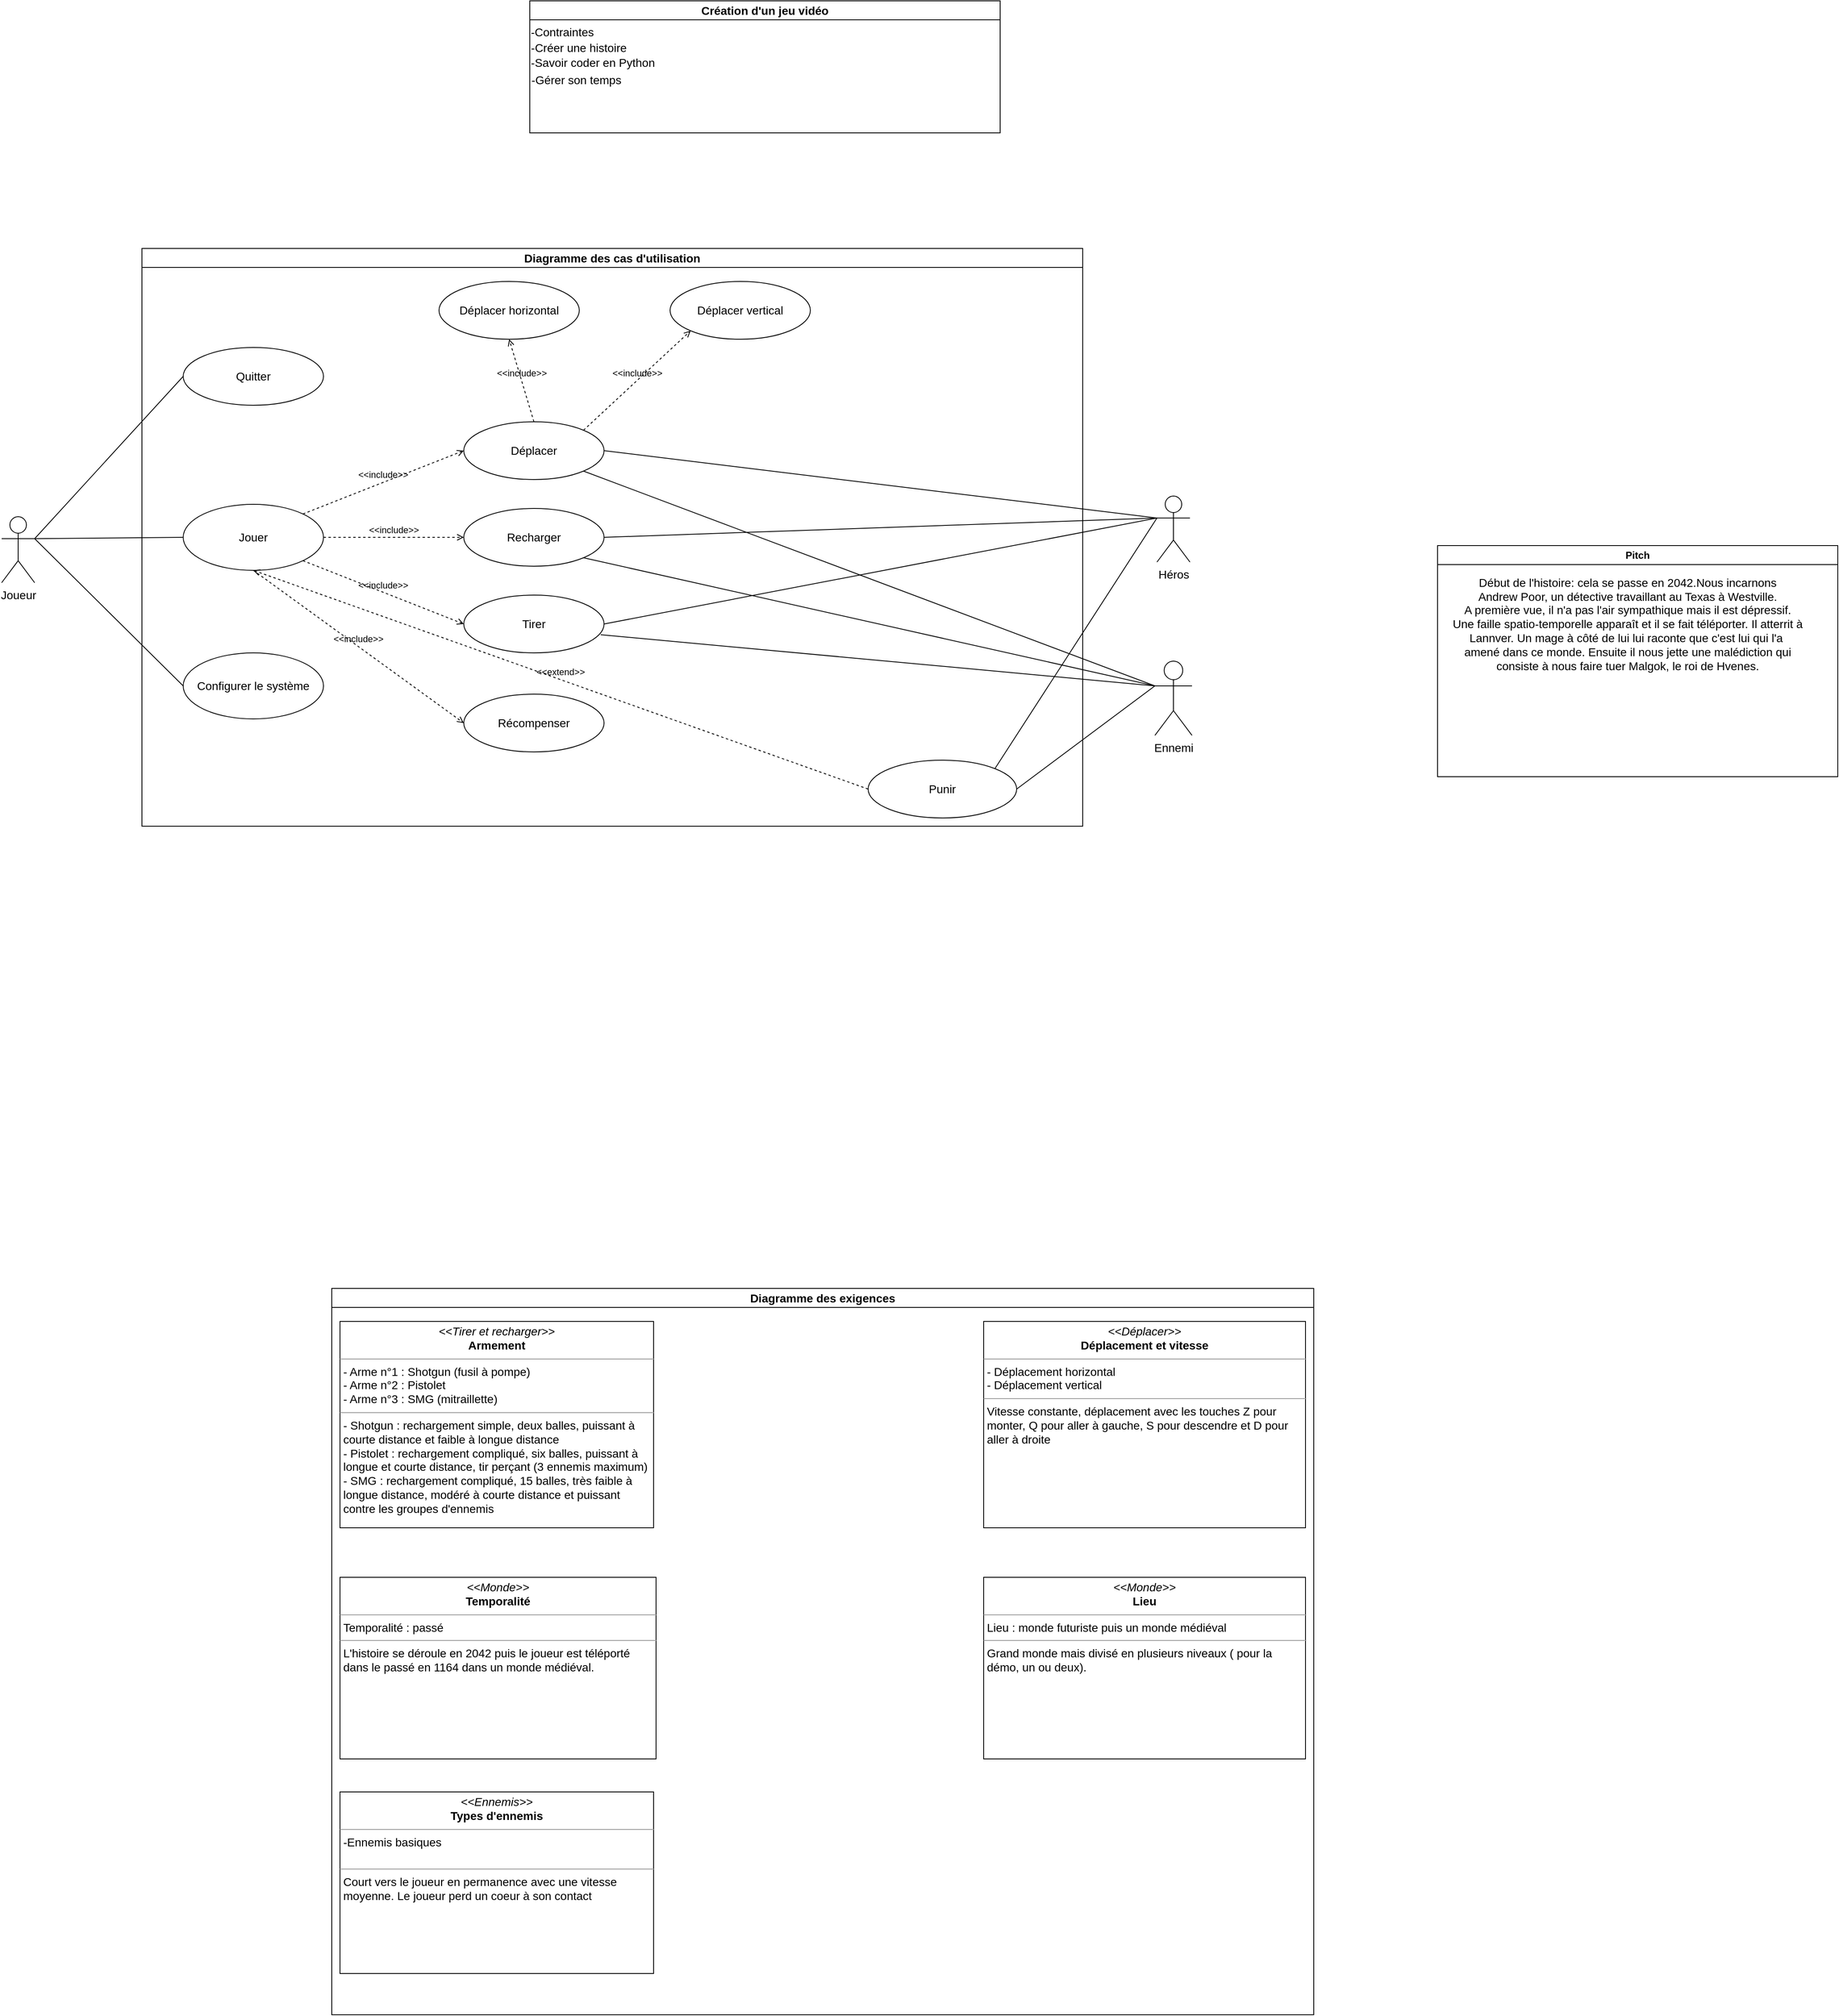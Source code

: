 <mxfile version="21.2.3" type="device">
  <diagram name="Page-1" id="J5yoQXSGE1Efcgn4kzaQ">
    <mxGraphModel dx="3088" dy="1965" grid="1" gridSize="10" guides="1" tooltips="1" connect="1" arrows="1" fold="1" page="1" pageScale="1" pageWidth="827" pageHeight="1169" math="0" shadow="0">
      <root>
        <mxCell id="0" />
        <mxCell id="1" parent="0" />
        <mxCell id="H3a2B9aaKix7JA2hWV9J-6" value="&lt;font style=&quot;font-size: 14px;&quot;&gt;Création d&#39;un jeu vidéo&lt;/font&gt;" style="swimlane;whiteSpace=wrap;html=1;" parent="1" vertex="1">
          <mxGeometry x="-470" y="-520" width="570" height="160" as="geometry" />
        </mxCell>
        <mxCell id="H3a2B9aaKix7JA2hWV9J-7" value="&lt;font style=&quot;font-size: 14px;&quot;&gt;-Contraintes&lt;/font&gt;" style="text;html=1;align=center;verticalAlign=middle;resizable=0;points=[];autosize=1;strokeColor=none;fillColor=none;" parent="H3a2B9aaKix7JA2hWV9J-6" vertex="1">
          <mxGeometry x="-11" y="23" width="100" height="30" as="geometry" />
        </mxCell>
        <mxCell id="H3a2B9aaKix7JA2hWV9J-8" value="&lt;font style=&quot;font-size: 14px;&quot;&gt;-Savoir coder en Python&lt;/font&gt;" style="text;html=1;align=center;verticalAlign=middle;resizable=0;points=[];autosize=1;strokeColor=none;fillColor=none;" parent="H3a2B9aaKix7JA2hWV9J-6" vertex="1">
          <mxGeometry x="-9" y="60" width="170" height="30" as="geometry" />
        </mxCell>
        <mxCell id="H3a2B9aaKix7JA2hWV9J-10" value="&lt;font style=&quot;font-size: 14px;&quot;&gt;-Créer une histoire&lt;/font&gt;" style="text;html=1;align=center;verticalAlign=middle;resizable=0;points=[];autosize=1;strokeColor=none;fillColor=none;" parent="H3a2B9aaKix7JA2hWV9J-6" vertex="1">
          <mxGeometry x="-11" y="42" width="140" height="30" as="geometry" />
        </mxCell>
        <mxCell id="H3a2B9aaKix7JA2hWV9J-11" value="&lt;font style=&quot;font-size: 14px;&quot;&gt;-Gérer son temps&lt;/font&gt;" style="text;html=1;align=center;verticalAlign=middle;resizable=0;points=[];autosize=1;strokeColor=none;fillColor=none;" parent="H3a2B9aaKix7JA2hWV9J-6" vertex="1">
          <mxGeometry x="-9" y="81" width="130" height="30" as="geometry" />
        </mxCell>
        <mxCell id="H3a2B9aaKix7JA2hWV9J-16" value="Pitch" style="swimlane;whiteSpace=wrap;html=1;movable=1;resizable=1;rotatable=1;deletable=1;editable=1;locked=0;connectable=1;" parent="1" vertex="1">
          <mxGeometry x="630" y="140" width="485" height="280" as="geometry" />
        </mxCell>
        <mxCell id="H3a2B9aaKix7JA2hWV9J-20" value="&lt;div style=&quot;border-color: var(--border-color);&quot;&gt;&lt;font style=&quot;font-size: 14px;&quot;&gt;Début de l&#39;histoire: cela se passe en 2042.Nous incarnons&lt;/font&gt;&lt;/div&gt;&lt;div style=&quot;border-color: var(--border-color);&quot;&gt;&lt;span style=&quot;border-color: var(--border-color); background-color: initial;&quot;&gt;&lt;font style=&quot;font-size: 14px;&quot;&gt;Andrew Poor, un détective travaillant au Texas à Westville.&lt;/font&gt;&lt;/span&gt;&lt;/div&gt;&lt;div style=&quot;border-color: var(--border-color);&quot;&gt;&lt;span style=&quot;border-color: var(--border-color); background-color: initial;&quot;&gt;&lt;font style=&quot;font-size: 14px;&quot;&gt;A première vue, il n&#39;a pas l&#39;air sympathique mais il est dépressif.&lt;/font&gt;&lt;/span&gt;&lt;/div&gt;&lt;div style=&quot;border-color: var(--border-color);&quot;&gt;&lt;span style=&quot;border-color: var(--border-color); background-color: initial;&quot;&gt;&lt;font style=&quot;font-size: 14px;&quot;&gt;Une faille spatio-temporelle apparaît et il se fait téléporter. Il atterrit à&lt;/font&gt;&lt;/span&gt;&lt;/div&gt;&lt;div style=&quot;border-color: var(--border-color);&quot;&gt;&lt;span style=&quot;border-color: var(--border-color); background-color: initial;&quot;&gt;&lt;font style=&quot;font-size: 14px;&quot;&gt;Lannver. Un mage à côté de lui lui raconte que c&#39;est lui qui l&#39;a&amp;nbsp;&lt;/font&gt;&lt;/span&gt;&lt;/div&gt;&lt;div style=&quot;border-color: var(--border-color);&quot;&gt;&lt;span style=&quot;border-color: var(--border-color); background-color: initial;&quot;&gt;&lt;font style=&quot;font-size: 14px;&quot;&gt;amené dans ce monde. Ensuite il nous jette une malédiction qui&lt;/font&gt;&lt;/span&gt;&lt;/div&gt;&lt;div style=&quot;border-color: var(--border-color);&quot;&gt;&lt;span style=&quot;border-color: var(--border-color); background-color: initial;&quot;&gt;&lt;font style=&quot;font-size: 14px;&quot;&gt;consiste à nous faire tuer Malgok, le roi de Hvenes.&lt;/font&gt;&lt;/span&gt;&lt;/div&gt;" style="text;html=1;align=center;verticalAlign=middle;resizable=0;points=[];autosize=1;strokeColor=none;fillColor=none;fontSize=14;" parent="H3a2B9aaKix7JA2hWV9J-16" vertex="1">
          <mxGeometry x="5" y="30" width="450" height="130" as="geometry" />
        </mxCell>
        <mxCell id="H3a2B9aaKix7JA2hWV9J-21" value="&lt;div style=&quot;text-align: justify;&quot;&gt;&lt;br&gt;&lt;/div&gt;" style="text;html=1;align=center;verticalAlign=middle;resizable=0;points=[];autosize=1;strokeColor=none;fillColor=none;rotation=0;" parent="1" vertex="1">
          <mxGeometry x="-60" y="-5" width="20" height="30" as="geometry" />
        </mxCell>
        <mxCell id="_kv9vL3zjR1TitW6Mm7y-2" value="&lt;font style=&quot;font-size: 14px;&quot;&gt;Joueur&lt;/font&gt;" style="shape=umlActor;verticalLabelPosition=bottom;verticalAlign=top;html=1;" parent="1" vertex="1">
          <mxGeometry x="-1110" y="105" width="40" height="80" as="geometry" />
        </mxCell>
        <mxCell id="_kv9vL3zjR1TitW6Mm7y-58" value="&lt;font style=&quot;font-size: 14px;&quot;&gt;Diagramme des cas d&#39;utilisation&lt;/font&gt;" style="swimlane;whiteSpace=wrap;html=1;startSize=23;" parent="1" vertex="1">
          <mxGeometry x="-940" y="-220" width="1140" height="700" as="geometry" />
        </mxCell>
        <mxCell id="_kv9vL3zjR1TitW6Mm7y-60" value="&lt;font style=&quot;font-size: 14px;&quot;&gt;Déplacer horizontal&lt;/font&gt;" style="ellipse;whiteSpace=wrap;html=1;" parent="_kv9vL3zjR1TitW6Mm7y-58" vertex="1">
          <mxGeometry x="360" y="40" width="170" height="70" as="geometry" />
        </mxCell>
        <mxCell id="_kv9vL3zjR1TitW6Mm7y-61" value="&lt;font style=&quot;font-size: 14px;&quot;&gt;Déplacer vertical&lt;/font&gt;" style="ellipse;whiteSpace=wrap;html=1;" parent="_kv9vL3zjR1TitW6Mm7y-58" vertex="1">
          <mxGeometry x="640" y="40" width="170" height="70" as="geometry" />
        </mxCell>
        <mxCell id="_kv9vL3zjR1TitW6Mm7y-38" value="&lt;span style=&quot;font-size: 14px;&quot;&gt;Quitter&lt;/span&gt;" style="ellipse;whiteSpace=wrap;html=1;" parent="_kv9vL3zjR1TitW6Mm7y-58" vertex="1">
          <mxGeometry x="50" y="120" width="170" height="70" as="geometry" />
        </mxCell>
        <mxCell id="_kv9vL3zjR1TitW6Mm7y-40" value="&lt;span style=&quot;font-size: 14px;&quot;&gt;Déplacer&lt;/span&gt;" style="ellipse;whiteSpace=wrap;html=1;" parent="_kv9vL3zjR1TitW6Mm7y-58" vertex="1">
          <mxGeometry x="390" y="210" width="170" height="70" as="geometry" />
        </mxCell>
        <mxCell id="_kv9vL3zjR1TitW6Mm7y-41" value="&lt;font style=&quot;font-size: 14px;&quot;&gt;Recharger&lt;/font&gt;" style="ellipse;whiteSpace=wrap;html=1;" parent="_kv9vL3zjR1TitW6Mm7y-58" vertex="1">
          <mxGeometry x="390" y="315" width="170" height="70" as="geometry" />
        </mxCell>
        <mxCell id="_kv9vL3zjR1TitW6Mm7y-42" value="&lt;font style=&quot;font-size: 14px;&quot;&gt;Tirer&lt;/font&gt;" style="ellipse;whiteSpace=wrap;html=1;" parent="_kv9vL3zjR1TitW6Mm7y-58" vertex="1">
          <mxGeometry x="390" y="420" width="170" height="70" as="geometry" />
        </mxCell>
        <mxCell id="D3dYorw328JU1LhzHYPx-1" value="&lt;font style=&quot;font-size: 14px;&quot;&gt;Récompenser&lt;/font&gt;" style="ellipse;whiteSpace=wrap;html=1;" vertex="1" parent="_kv9vL3zjR1TitW6Mm7y-58">
          <mxGeometry x="390" y="540" width="170" height="70" as="geometry" />
        </mxCell>
        <mxCell id="D3dYorw328JU1LhzHYPx-2" value="&lt;font style=&quot;font-size: 14px;&quot;&gt;Punir&lt;/font&gt;" style="ellipse;whiteSpace=wrap;html=1;" vertex="1" parent="_kv9vL3zjR1TitW6Mm7y-58">
          <mxGeometry x="880" y="620" width="180" height="70" as="geometry" />
        </mxCell>
        <mxCell id="D3dYorw328JU1LhzHYPx-35" value="&lt;font style=&quot;font-size: 14px;&quot;&gt;Jouer&lt;/font&gt;" style="ellipse;whiteSpace=wrap;html=1;" vertex="1" parent="_kv9vL3zjR1TitW6Mm7y-58">
          <mxGeometry x="50" y="310" width="170" height="80" as="geometry" />
        </mxCell>
        <mxCell id="D3dYorw328JU1LhzHYPx-36" value="&lt;font style=&quot;font-size: 14px;&quot;&gt;Configurer le système&lt;/font&gt;" style="ellipse;whiteSpace=wrap;html=1;" vertex="1" parent="_kv9vL3zjR1TitW6Mm7y-58">
          <mxGeometry x="50" y="490" width="170" height="80" as="geometry" />
        </mxCell>
        <mxCell id="D3dYorw328JU1LhzHYPx-44" value="&amp;lt;&amp;lt;extend&amp;gt;&amp;gt;" style="html=1;verticalAlign=bottom;labelBackgroundColor=none;endArrow=open;endFill=0;dashed=1;rounded=0;entryX=0.5;entryY=1;entryDx=0;entryDy=0;exitX=0;exitY=0.5;exitDx=0;exitDy=0;" edge="1" parent="_kv9vL3zjR1TitW6Mm7y-58" source="D3dYorw328JU1LhzHYPx-2" target="D3dYorw328JU1LhzHYPx-35">
          <mxGeometry width="160" relative="1" as="geometry">
            <mxPoint x="650" y="590" as="sourcePoint" />
            <mxPoint x="810" y="590" as="targetPoint" />
          </mxGeometry>
        </mxCell>
        <mxCell id="D3dYorw328JU1LhzHYPx-45" value="&amp;lt;&amp;lt;include&amp;gt;&amp;gt;" style="html=1;verticalAlign=bottom;labelBackgroundColor=none;endArrow=open;endFill=0;dashed=1;rounded=0;entryX=0;entryY=0.5;entryDx=0;entryDy=0;exitX=0.5;exitY=1;exitDx=0;exitDy=0;" edge="1" parent="_kv9vL3zjR1TitW6Mm7y-58" source="D3dYorw328JU1LhzHYPx-35" target="D3dYorw328JU1LhzHYPx-1">
          <mxGeometry width="160" relative="1" as="geometry">
            <mxPoint x="380" y="654.5" as="sourcePoint" />
            <mxPoint x="540" y="654.5" as="targetPoint" />
          </mxGeometry>
        </mxCell>
        <mxCell id="D3dYorw328JU1LhzHYPx-47" value="&amp;lt;&amp;lt;include&amp;gt;&amp;gt;" style="html=1;verticalAlign=bottom;labelBackgroundColor=none;endArrow=open;endFill=0;dashed=1;rounded=0;exitX=1;exitY=0;exitDx=0;exitDy=0;entryX=0;entryY=1;entryDx=0;entryDy=0;" edge="1" parent="_kv9vL3zjR1TitW6Mm7y-58" source="_kv9vL3zjR1TitW6Mm7y-40" target="_kv9vL3zjR1TitW6Mm7y-61">
          <mxGeometry width="160" relative="1" as="geometry">
            <mxPoint x="680" y="154.5" as="sourcePoint" />
            <mxPoint x="840" y="154.5" as="targetPoint" />
          </mxGeometry>
        </mxCell>
        <mxCell id="D3dYorw328JU1LhzHYPx-46" value="&amp;lt;&amp;lt;include&amp;gt;&amp;gt;" style="html=1;verticalAlign=bottom;labelBackgroundColor=none;endArrow=open;endFill=0;dashed=1;rounded=0;exitX=0.5;exitY=0;exitDx=0;exitDy=0;entryX=0.5;entryY=1;entryDx=0;entryDy=0;" edge="1" parent="_kv9vL3zjR1TitW6Mm7y-58" source="_kv9vL3zjR1TitW6Mm7y-40" target="_kv9vL3zjR1TitW6Mm7y-60">
          <mxGeometry width="160" relative="1" as="geometry">
            <mxPoint x="410" y="190" as="sourcePoint" />
            <mxPoint x="570" y="190" as="targetPoint" />
          </mxGeometry>
        </mxCell>
        <mxCell id="D3dYorw328JU1LhzHYPx-51" value="&amp;lt;&amp;lt;include&amp;gt;&amp;gt;" style="html=1;verticalAlign=bottom;labelBackgroundColor=none;endArrow=open;endFill=0;dashed=1;rounded=0;exitX=1;exitY=0;exitDx=0;exitDy=0;entryX=0;entryY=0.5;entryDx=0;entryDy=0;" edge="1" parent="_kv9vL3zjR1TitW6Mm7y-58" source="D3dYorw328JU1LhzHYPx-35" target="_kv9vL3zjR1TitW6Mm7y-40">
          <mxGeometry width="160" relative="1" as="geometry">
            <mxPoint x="200" y="310" as="sourcePoint" />
            <mxPoint x="360" y="310" as="targetPoint" />
          </mxGeometry>
        </mxCell>
        <mxCell id="D3dYorw328JU1LhzHYPx-52" value="&amp;lt;&amp;lt;include&amp;gt;&amp;gt;" style="html=1;verticalAlign=bottom;labelBackgroundColor=none;endArrow=open;endFill=0;dashed=1;rounded=0;exitX=1;exitY=0.5;exitDx=0;exitDy=0;entryX=0;entryY=0.5;entryDx=0;entryDy=0;" edge="1" parent="_kv9vL3zjR1TitW6Mm7y-58" source="D3dYorw328JU1LhzHYPx-35" target="_kv9vL3zjR1TitW6Mm7y-41">
          <mxGeometry width="160" relative="1" as="geometry">
            <mxPoint x="220" y="349.5" as="sourcePoint" />
            <mxPoint x="380" y="349.5" as="targetPoint" />
          </mxGeometry>
        </mxCell>
        <mxCell id="D3dYorw328JU1LhzHYPx-53" value="&amp;lt;&amp;lt;include&amp;gt;&amp;gt;" style="html=1;verticalAlign=bottom;labelBackgroundColor=none;endArrow=open;endFill=0;dashed=1;rounded=0;exitX=1;exitY=1;exitDx=0;exitDy=0;entryX=0;entryY=0.5;entryDx=0;entryDy=0;" edge="1" parent="_kv9vL3zjR1TitW6Mm7y-58" source="D3dYorw328JU1LhzHYPx-35" target="_kv9vL3zjR1TitW6Mm7y-42">
          <mxGeometry width="160" relative="1" as="geometry">
            <mxPoint x="195.104" y="378.284" as="sourcePoint" />
            <mxPoint x="390" y="455" as="targetPoint" />
          </mxGeometry>
        </mxCell>
        <mxCell id="nSdSXmZjGOFJe-a4890y-4" value="&lt;font style=&quot;font-size: 14px;&quot;&gt;Diagramme des exigences&lt;/font&gt;" style="swimlane;whiteSpace=wrap;html=1;" parent="1" vertex="1">
          <mxGeometry x="-710" y="1040" width="1190" height="880" as="geometry" />
        </mxCell>
        <mxCell id="nSdSXmZjGOFJe-a4890y-6" value="&lt;p style=&quot;margin: 4px 0px 0px; text-align: center; font-size: 14px;&quot;&gt;&lt;font style=&quot;font-size: 14px;&quot;&gt;&lt;i style=&quot;&quot;&gt;&amp;lt;&amp;lt;Tirer et recharger&amp;gt;&amp;gt;&lt;/i&gt;&lt;br&gt;&lt;b style=&quot;&quot;&gt;Armement&lt;/b&gt;&lt;/font&gt;&lt;/p&gt;&lt;hr style=&quot;font-size: 14px;&quot; size=&quot;1&quot;&gt;&lt;p style=&quot;margin: 0px 0px 0px 4px; font-size: 14px;&quot;&gt;&lt;font style=&quot;font-size: 14px;&quot;&gt;- Arme n°1 : Shotgun (fusil à pompe)&lt;br&gt;&lt;/font&gt;&lt;/p&gt;&lt;p style=&quot;margin: 0px 0px 0px 4px; font-size: 14px;&quot;&gt;&lt;font style=&quot;font-size: 14px;&quot;&gt;- Arme n°2 : Pistolet&lt;/font&gt;&lt;/p&gt;&lt;p style=&quot;margin: 0px 0px 0px 4px; font-size: 14px;&quot;&gt;&lt;font style=&quot;font-size: 14px;&quot;&gt;- Arme n°3 : SMG (mitraillette)&lt;/font&gt;&lt;/p&gt;&lt;hr style=&quot;font-size: 14px;&quot; size=&quot;1&quot;&gt;&lt;p style=&quot;margin: 0px 0px 0px 4px; font-size: 14px;&quot;&gt;- Shotgun : rechargement simple, deux balles, puissant à courte distance et faible à longue distance&lt;/p&gt;&lt;p style=&quot;margin: 0px 0px 0px 4px; font-size: 14px;&quot;&gt;- Pistolet : rechargement compliqué, six balles, puissant à longue et courte distance, tir perçant (3 ennemis maximum)&lt;/p&gt;&lt;p style=&quot;margin: 0px 0px 0px 4px; font-size: 14px;&quot;&gt;&lt;span style=&quot;background-color: initial;&quot;&gt;- SMG : rechargement compliqué, 15 balles, très faible à longue distance, modéré à courte distance et puissant contre les groupes d&#39;ennemis&lt;/span&gt;&lt;br&gt;&lt;/p&gt;" style="verticalAlign=top;align=left;overflow=fill;fontSize=12;fontFamily=Helvetica;html=1;whiteSpace=wrap;" parent="nSdSXmZjGOFJe-a4890y-4" vertex="1">
          <mxGeometry x="10" y="40" width="380" height="250" as="geometry" />
        </mxCell>
        <mxCell id="nSdSXmZjGOFJe-a4890y-7" value="&lt;p style=&quot;margin: 4px 0px 0px; text-align: center; font-size: 14px;&quot;&gt;&lt;font style=&quot;font-size: 14px;&quot;&gt;&lt;i style=&quot;&quot;&gt;&amp;lt;&amp;lt;Déplacer&amp;gt;&amp;gt;&lt;/i&gt;&lt;br&gt;&lt;b style=&quot;&quot;&gt;Déplacement et vitesse&lt;/b&gt;&lt;/font&gt;&lt;/p&gt;&lt;hr style=&quot;font-size: 14px;&quot; size=&quot;1&quot;&gt;&lt;p style=&quot;margin: 0px 0px 0px 4px; font-size: 14px;&quot;&gt;&lt;font style=&quot;font-size: 14px;&quot;&gt;- Déplacement horizontal&lt;br&gt;- Déplacement vertical&lt;/font&gt;&lt;/p&gt;&lt;hr style=&quot;font-size: 14px;&quot; size=&quot;1&quot;&gt;&lt;p style=&quot;margin: 0px 0px 0px 4px; font-size: 14px;&quot;&gt;&lt;font style=&quot;font-size: 14px;&quot;&gt;Vitesse constante, déplacement avec les touches Z pour monter, Q pour aller à gauche, S pour descendre et D pour aller à droite&lt;/font&gt;&lt;/p&gt;" style="verticalAlign=top;align=left;overflow=fill;fontSize=12;fontFamily=Helvetica;html=1;whiteSpace=wrap;" parent="nSdSXmZjGOFJe-a4890y-4" vertex="1">
          <mxGeometry x="790" y="40" width="390" height="250" as="geometry" />
        </mxCell>
        <mxCell id="nSdSXmZjGOFJe-a4890y-10" value="&lt;p style=&quot;margin: 4px 0px 0px; text-align: center; font-size: 14px;&quot;&gt;&lt;font style=&quot;font-size: 14px;&quot;&gt;&lt;i style=&quot;&quot;&gt;&amp;lt;&amp;lt;Monde&amp;gt;&amp;gt;&lt;/i&gt;&lt;br&gt;&lt;b&gt;Temporalité&lt;/b&gt;&lt;/font&gt;&lt;/p&gt;&lt;hr style=&quot;font-size: 14px;&quot; size=&quot;1&quot;&gt;&lt;p style=&quot;margin: 0px 0px 0px 4px; font-size: 14px;&quot;&gt;&lt;font style=&quot;font-size: 14px;&quot;&gt;Temporalité : passé&lt;/font&gt;&lt;/p&gt;&lt;hr style=&quot;font-size: 14px;&quot; size=&quot;1&quot;&gt;&lt;p style=&quot;margin: 0px 0px 0px 4px; font-size: 14px;&quot;&gt;L&#39;histoire se déroule en 2042 puis le joueur est téléporté dans le passé en 1164 dans un monde médiéval.&lt;/p&gt;&lt;p style=&quot;margin: 0px 0px 0px 4px; font-size: 14px;&quot;&gt;&lt;br&gt;&lt;/p&gt;" style="verticalAlign=top;align=left;overflow=fill;fontSize=12;fontFamily=Helvetica;html=1;whiteSpace=wrap;" parent="nSdSXmZjGOFJe-a4890y-4" vertex="1">
          <mxGeometry x="10" y="350" width="383" height="220" as="geometry" />
        </mxCell>
        <mxCell id="nSdSXmZjGOFJe-a4890y-11" value="&lt;p style=&quot;margin: 4px 0px 0px; text-align: center; font-size: 14px;&quot;&gt;&lt;font style=&quot;font-size: 14px;&quot;&gt;&lt;i style=&quot;&quot;&gt;&amp;lt;&amp;lt;Monde&amp;gt;&amp;gt;&lt;/i&gt;&lt;br&gt;&lt;b&gt;Lieu&lt;/b&gt;&lt;/font&gt;&lt;/p&gt;&lt;hr style=&quot;font-size: 14px;&quot; size=&quot;1&quot;&gt;&lt;p style=&quot;margin: 0px 0px 0px 4px; font-size: 14px;&quot;&gt;&lt;font style=&quot;font-size: 14px;&quot;&gt;Lieu : monde futuriste puis un monde médiéval&lt;/font&gt;&lt;/p&gt;&lt;hr style=&quot;font-size: 14px;&quot; size=&quot;1&quot;&gt;&lt;p style=&quot;margin: 0px 0px 0px 4px; font-size: 14px;&quot;&gt;&lt;font style=&quot;font-size: 14px;&quot;&gt;Grand monde mais divisé en plusieurs niveaux ( pour la démo, un ou deux).&lt;/font&gt;&lt;/p&gt;" style="verticalAlign=top;align=left;overflow=fill;fontSize=12;fontFamily=Helvetica;html=1;whiteSpace=wrap;" parent="nSdSXmZjGOFJe-a4890y-4" vertex="1">
          <mxGeometry x="790" y="350" width="390" height="220" as="geometry" />
        </mxCell>
        <mxCell id="lcY-EbikW2_OcLuKMIhv-2" value="&lt;p style=&quot;margin: 4px 0px 0px; text-align: center; font-size: 14px;&quot;&gt;&lt;font style=&quot;font-size: 14px;&quot;&gt;&lt;i style=&quot;&quot;&gt;&amp;lt;&amp;lt;Ennemis&amp;gt;&amp;gt;&lt;/i&gt;&lt;br&gt;&lt;b style=&quot;&quot;&gt;Types d&#39;ennemis&lt;/b&gt;&lt;/font&gt;&lt;/p&gt;&lt;hr style=&quot;font-size: 14px;&quot; size=&quot;1&quot;&gt;&lt;p style=&quot;margin: 0px 0px 0px 4px; font-size: 14px;&quot;&gt;&lt;font style=&quot;font-size: 14px;&quot;&gt;-Ennemis basiques&lt;br&gt;&lt;br&gt;&lt;/font&gt;&lt;/p&gt;&lt;hr style=&quot;font-size: 14px;&quot; size=&quot;1&quot;&gt;&lt;p style=&quot;margin: 0px 0px 0px 4px; font-size: 14px;&quot;&gt;&lt;font style=&quot;font-size: 14px;&quot;&gt;Court vers le joueur en permanence avec une vitesse moyenne. Le joueur perd un coeur à son contact&lt;/font&gt;&lt;/p&gt;" style="verticalAlign=top;align=left;overflow=fill;fontSize=12;fontFamily=Helvetica;html=1;whiteSpace=wrap;" parent="nSdSXmZjGOFJe-a4890y-4" vertex="1">
          <mxGeometry x="10" y="610" width="380" height="220" as="geometry" />
        </mxCell>
        <mxCell id="_kv9vL3zjR1TitW6Mm7y-53" value="&lt;font style=&quot;font-size: 14px;&quot;&gt;Héros&lt;/font&gt;" style="shape=umlActor;verticalLabelPosition=bottom;verticalAlign=top;html=1;outlineConnect=0;" parent="1" vertex="1">
          <mxGeometry x="290" y="80" width="40" height="80" as="geometry" />
        </mxCell>
        <mxCell id="_kv9vL3zjR1TitW6Mm7y-57" value="&lt;font style=&quot;font-size: 14px;&quot;&gt;Ennemi&lt;/font&gt;" style="shape=umlActor;verticalLabelPosition=bottom;verticalAlign=top;html=1;" parent="1" vertex="1">
          <mxGeometry x="287.5" y="280" width="45" height="90" as="geometry" />
        </mxCell>
        <mxCell id="D3dYorw328JU1LhzHYPx-21" value="" style="endArrow=none;html=1;rounded=0;entryX=0;entryY=0.333;entryDx=0;entryDy=0;entryPerimeter=0;exitX=0.976;exitY=0.686;exitDx=0;exitDy=0;exitPerimeter=0;" edge="1" parent="1" source="_kv9vL3zjR1TitW6Mm7y-42" target="_kv9vL3zjR1TitW6Mm7y-57">
          <mxGeometry width="50" height="50" relative="1" as="geometry">
            <mxPoint x="-120" y="250" as="sourcePoint" />
            <mxPoint x="-70" y="200" as="targetPoint" />
          </mxGeometry>
        </mxCell>
        <mxCell id="D3dYorw328JU1LhzHYPx-23" value="" style="endArrow=none;html=1;rounded=0;exitX=1;exitY=0;exitDx=0;exitDy=0;entryX=0;entryY=0.333;entryDx=0;entryDy=0;entryPerimeter=0;" edge="1" parent="1" source="D3dYorw328JU1LhzHYPx-2" target="_kv9vL3zjR1TitW6Mm7y-53">
          <mxGeometry width="50" height="50" relative="1" as="geometry">
            <mxPoint x="120" y="270" as="sourcePoint" />
            <mxPoint x="170" y="220" as="targetPoint" />
          </mxGeometry>
        </mxCell>
        <mxCell id="D3dYorw328JU1LhzHYPx-25" value="" style="endArrow=none;html=1;rounded=0;exitX=1;exitY=0.5;exitDx=0;exitDy=0;entryX=0;entryY=0.333;entryDx=0;entryDy=0;entryPerimeter=0;" edge="1" parent="1" source="_kv9vL3zjR1TitW6Mm7y-42" target="_kv9vL3zjR1TitW6Mm7y-53">
          <mxGeometry width="50" height="50" relative="1" as="geometry">
            <mxPoint x="-100" y="210" as="sourcePoint" />
            <mxPoint x="-50" y="160" as="targetPoint" />
          </mxGeometry>
        </mxCell>
        <mxCell id="D3dYorw328JU1LhzHYPx-26" value="" style="endArrow=none;html=1;rounded=0;exitX=1;exitY=0.333;exitDx=0;exitDy=0;exitPerimeter=0;entryX=0;entryY=0.5;entryDx=0;entryDy=0;" edge="1" parent="1" source="_kv9vL3zjR1TitW6Mm7y-2" target="_kv9vL3zjR1TitW6Mm7y-38">
          <mxGeometry width="50" height="50" relative="1" as="geometry">
            <mxPoint x="-640" y="60" as="sourcePoint" />
            <mxPoint x="-590" y="10" as="targetPoint" />
          </mxGeometry>
        </mxCell>
        <mxCell id="D3dYorw328JU1LhzHYPx-31" value="" style="endArrow=none;html=1;rounded=0;exitX=1;exitY=0.5;exitDx=0;exitDy=0;entryX=0;entryY=0.333;entryDx=0;entryDy=0;entryPerimeter=0;" edge="1" parent="1" source="_kv9vL3zjR1TitW6Mm7y-41" target="_kv9vL3zjR1TitW6Mm7y-53">
          <mxGeometry width="50" height="50" relative="1" as="geometry">
            <mxPoint x="-120" y="150" as="sourcePoint" />
            <mxPoint x="-70" y="100" as="targetPoint" />
          </mxGeometry>
        </mxCell>
        <mxCell id="D3dYorw328JU1LhzHYPx-32" value="" style="endArrow=none;html=1;rounded=0;exitX=1;exitY=0.5;exitDx=0;exitDy=0;entryX=0;entryY=0.333;entryDx=0;entryDy=0;entryPerimeter=0;" edge="1" parent="1" source="_kv9vL3zjR1TitW6Mm7y-40" target="_kv9vL3zjR1TitW6Mm7y-53">
          <mxGeometry width="50" height="50" relative="1" as="geometry">
            <mxPoint x="-120" y="150" as="sourcePoint" />
            <mxPoint x="-70" y="100" as="targetPoint" />
          </mxGeometry>
        </mxCell>
        <mxCell id="D3dYorw328JU1LhzHYPx-33" value="" style="endArrow=none;html=1;rounded=0;exitX=1;exitY=1;exitDx=0;exitDy=0;entryX=0;entryY=0.333;entryDx=0;entryDy=0;entryPerimeter=0;" edge="1" parent="1" source="_kv9vL3zjR1TitW6Mm7y-41" target="_kv9vL3zjR1TitW6Mm7y-57">
          <mxGeometry width="50" height="50" relative="1" as="geometry">
            <mxPoint x="-120" y="150" as="sourcePoint" />
            <mxPoint x="-70" y="100" as="targetPoint" />
          </mxGeometry>
        </mxCell>
        <mxCell id="D3dYorw328JU1LhzHYPx-34" value="" style="endArrow=none;html=1;rounded=0;exitX=1;exitY=1;exitDx=0;exitDy=0;entryX=0;entryY=0.333;entryDx=0;entryDy=0;entryPerimeter=0;" edge="1" parent="1" source="_kv9vL3zjR1TitW6Mm7y-40" target="_kv9vL3zjR1TitW6Mm7y-57">
          <mxGeometry width="50" height="50" relative="1" as="geometry">
            <mxPoint x="-120" y="150" as="sourcePoint" />
            <mxPoint x="-70" y="100" as="targetPoint" />
          </mxGeometry>
        </mxCell>
        <mxCell id="D3dYorw328JU1LhzHYPx-24" value="" style="endArrow=none;html=1;rounded=0;exitX=1;exitY=0.5;exitDx=0;exitDy=0;entryX=0;entryY=0.333;entryDx=0;entryDy=0;entryPerimeter=0;" edge="1" parent="1" source="D3dYorw328JU1LhzHYPx-2" target="_kv9vL3zjR1TitW6Mm7y-57">
          <mxGeometry width="50" height="50" relative="1" as="geometry">
            <mxPoint x="90" y="450" as="sourcePoint" />
            <mxPoint x="260" y="410" as="targetPoint" />
          </mxGeometry>
        </mxCell>
        <mxCell id="D3dYorw328JU1LhzHYPx-40" value="" style="endArrow=none;html=1;rounded=0;exitX=1;exitY=0.333;exitDx=0;exitDy=0;exitPerimeter=0;entryX=0;entryY=0.5;entryDx=0;entryDy=0;" edge="1" parent="1" source="_kv9vL3zjR1TitW6Mm7y-2" target="D3dYorw328JU1LhzHYPx-35">
          <mxGeometry width="50" height="50" relative="1" as="geometry">
            <mxPoint x="-1030" y="140" as="sourcePoint" />
            <mxPoint x="-980" y="90" as="targetPoint" />
          </mxGeometry>
        </mxCell>
        <mxCell id="D3dYorw328JU1LhzHYPx-41" value="" style="endArrow=none;html=1;rounded=0;exitX=1;exitY=0.333;exitDx=0;exitDy=0;exitPerimeter=0;entryX=0;entryY=0.5;entryDx=0;entryDy=0;" edge="1" parent="1" source="_kv9vL3zjR1TitW6Mm7y-2" target="D3dYorw328JU1LhzHYPx-36">
          <mxGeometry width="50" height="50" relative="1" as="geometry">
            <mxPoint x="-1040" y="250" as="sourcePoint" />
            <mxPoint x="-990" y="200" as="targetPoint" />
          </mxGeometry>
        </mxCell>
      </root>
    </mxGraphModel>
  </diagram>
</mxfile>
